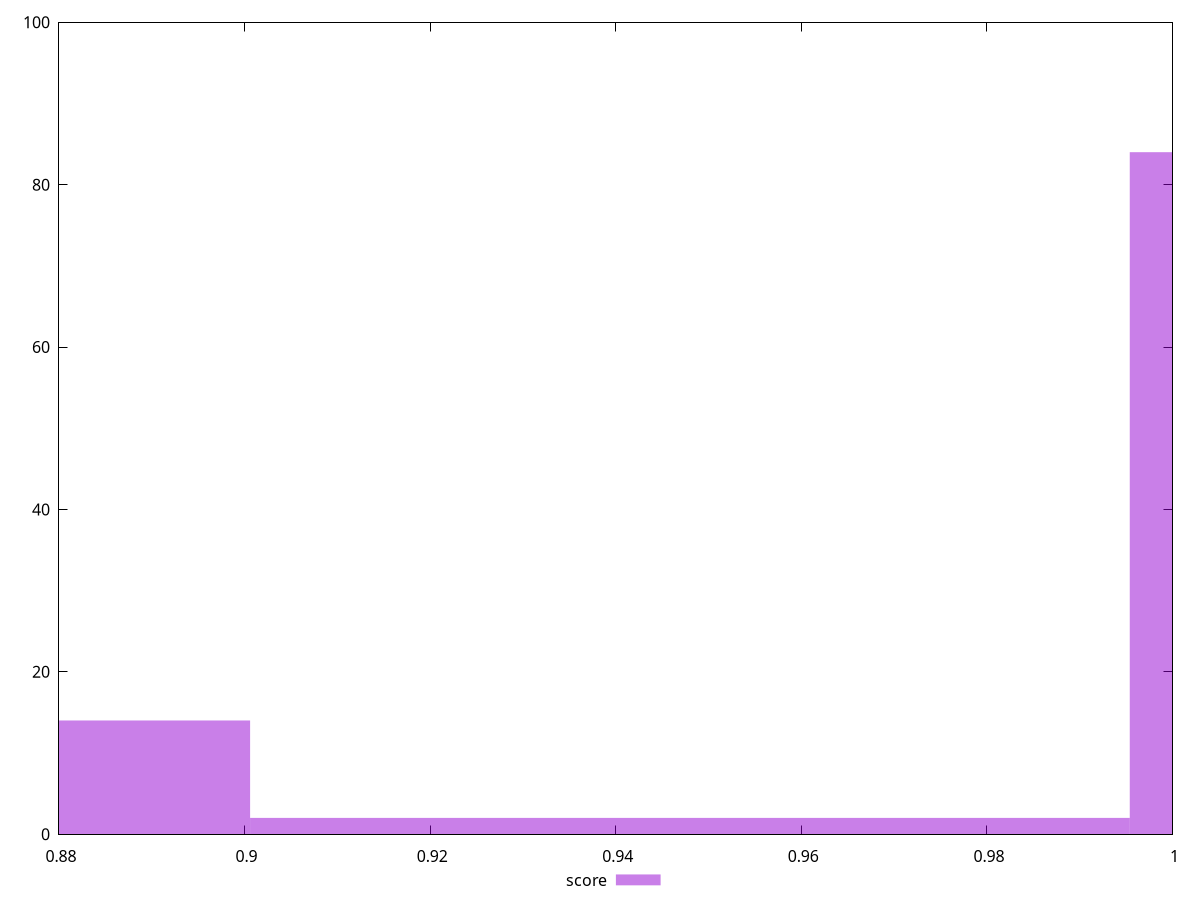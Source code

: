 reset

$score <<EOF
1.042794307477785 84
0.853195342481824 14
0.9479948249798045 2
EOF

set key outside below
set boxwidth 0.09479948249798045
set xrange [0.88:1]
set yrange [0:100]
set trange [0:100]
set style fill transparent solid 0.5 noborder
set terminal svg size 640, 490 enhanced background rgb 'white'
set output "report_00017_2021-02-10T15-08-03.406Z/unminified-javascript/samples/pages+cached/score/histogram.svg"

plot $score title "score" with boxes

reset
